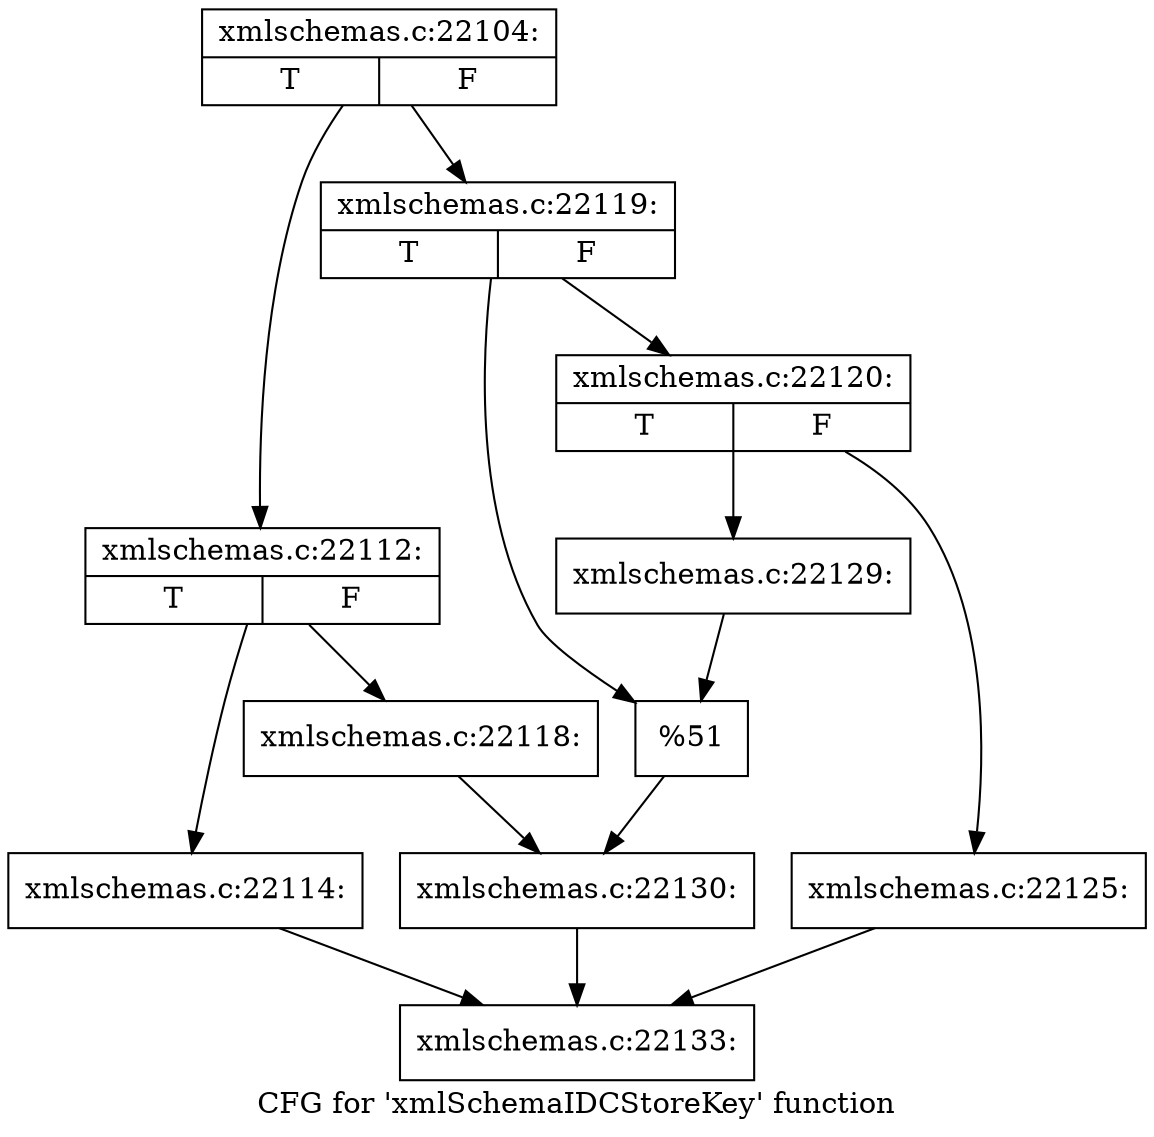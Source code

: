 digraph "CFG for 'xmlSchemaIDCStoreKey' function" {
	label="CFG for 'xmlSchemaIDCStoreKey' function";

	Node0x5591ed0 [shape=record,label="{xmlschemas.c:22104:|{<s0>T|<s1>F}}"];
	Node0x5591ed0 -> Node0x48152c0;
	Node0x5591ed0 -> Node0x4815360;
	Node0x48152c0 [shape=record,label="{xmlschemas.c:22112:|{<s0>T|<s1>F}}"];
	Node0x48152c0 -> Node0x4815c80;
	Node0x48152c0 -> Node0x4815cd0;
	Node0x4815c80 [shape=record,label="{xmlschemas.c:22114:}"];
	Node0x4815c80 -> Node0x55c0290;
	Node0x4815cd0 [shape=record,label="{xmlschemas.c:22118:}"];
	Node0x4815cd0 -> Node0x4815310;
	Node0x4815360 [shape=record,label="{xmlschemas.c:22119:|{<s0>T|<s1>F}}"];
	Node0x4815360 -> Node0x4816a60;
	Node0x4815360 -> Node0x4816ab0;
	Node0x4816a60 [shape=record,label="{xmlschemas.c:22120:|{<s0>T|<s1>F}}"];
	Node0x4816a60 -> Node0x4817ce0;
	Node0x4816a60 -> Node0x4817d30;
	Node0x4817ce0 [shape=record,label="{xmlschemas.c:22125:}"];
	Node0x4817ce0 -> Node0x55c0290;
	Node0x4817d30 [shape=record,label="{xmlschemas.c:22129:}"];
	Node0x4817d30 -> Node0x4816ab0;
	Node0x4816ab0 [shape=record,label="{%51}"];
	Node0x4816ab0 -> Node0x4815310;
	Node0x4815310 [shape=record,label="{xmlschemas.c:22130:}"];
	Node0x4815310 -> Node0x55c0290;
	Node0x55c0290 [shape=record,label="{xmlschemas.c:22133:}"];
}
